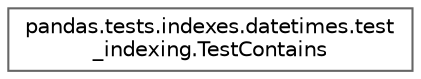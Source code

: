digraph "Graphical Class Hierarchy"
{
 // LATEX_PDF_SIZE
  bgcolor="transparent";
  edge [fontname=Helvetica,fontsize=10,labelfontname=Helvetica,labelfontsize=10];
  node [fontname=Helvetica,fontsize=10,shape=box,height=0.2,width=0.4];
  rankdir="LR";
  Node0 [id="Node000000",label="pandas.tests.indexes.datetimes.test\l_indexing.TestContains",height=0.2,width=0.4,color="grey40", fillcolor="white", style="filled",URL="$da/df2/classpandas_1_1tests_1_1indexes_1_1datetimes_1_1test__indexing_1_1TestContains.html",tooltip=" "];
}
